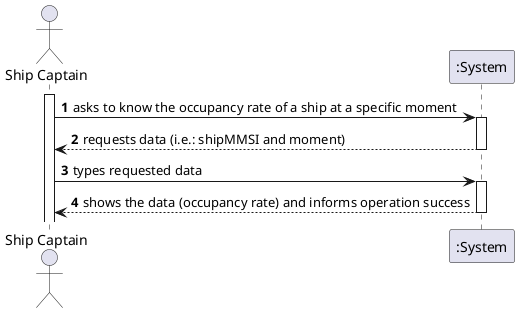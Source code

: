 @startuml
'https://plantuml.com/sequence-diagram

autonumber
actor "Ship Captain" as SC
activate SC

SC -> ":System": asks to know the occupancy rate of a ship at a specific moment
activate ":System"
":System" --> SC: requests data (i.e.: shipMMSI and moment)
deactivate ":System"

SC -> ":System": types requested data
activate ":System"
":System" --> SC : shows the data (occupancy rate) and informs operation success
deactivate ":System"
@enduml
